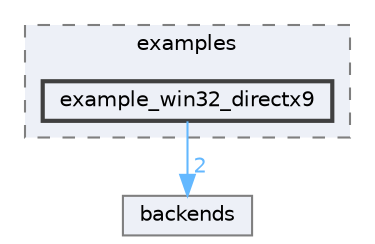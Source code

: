 digraph "runtime/imgui/examples/example_win32_directx9"
{
 // LATEX_PDF_SIZE
  bgcolor="transparent";
  edge [fontname=Helvetica,fontsize=10,labelfontname=Helvetica,labelfontsize=10];
  node [fontname=Helvetica,fontsize=10,shape=box,height=0.2,width=0.4];
  compound=true
  subgraph clusterdir_ab944393f9802f1f645e8d187873bf1b {
    graph [ bgcolor="#edf0f7", pencolor="grey50", label="examples", fontname=Helvetica,fontsize=10 style="filled,dashed", URL="dir_ab944393f9802f1f645e8d187873bf1b.html",tooltip=""]
  dir_8d72e7e3b3e4f5e24ba95facc7f43930 [label="example_win32_directx9", fillcolor="#edf0f7", color="grey25", style="filled,bold", URL="dir_8d72e7e3b3e4f5e24ba95facc7f43930.html",tooltip=""];
  }
  dir_248c6eab834282c3fd2db1e6009aeb27 [label="backends", fillcolor="#edf0f7", color="grey50", style="filled", URL="dir_248c6eab834282c3fd2db1e6009aeb27.html",tooltip=""];
  dir_8d72e7e3b3e4f5e24ba95facc7f43930->dir_248c6eab834282c3fd2db1e6009aeb27 [headlabel="2", labeldistance=1.5 headhref="dir_000065_000007.html" href="dir_000065_000007.html" color="steelblue1" fontcolor="steelblue1"];
}
